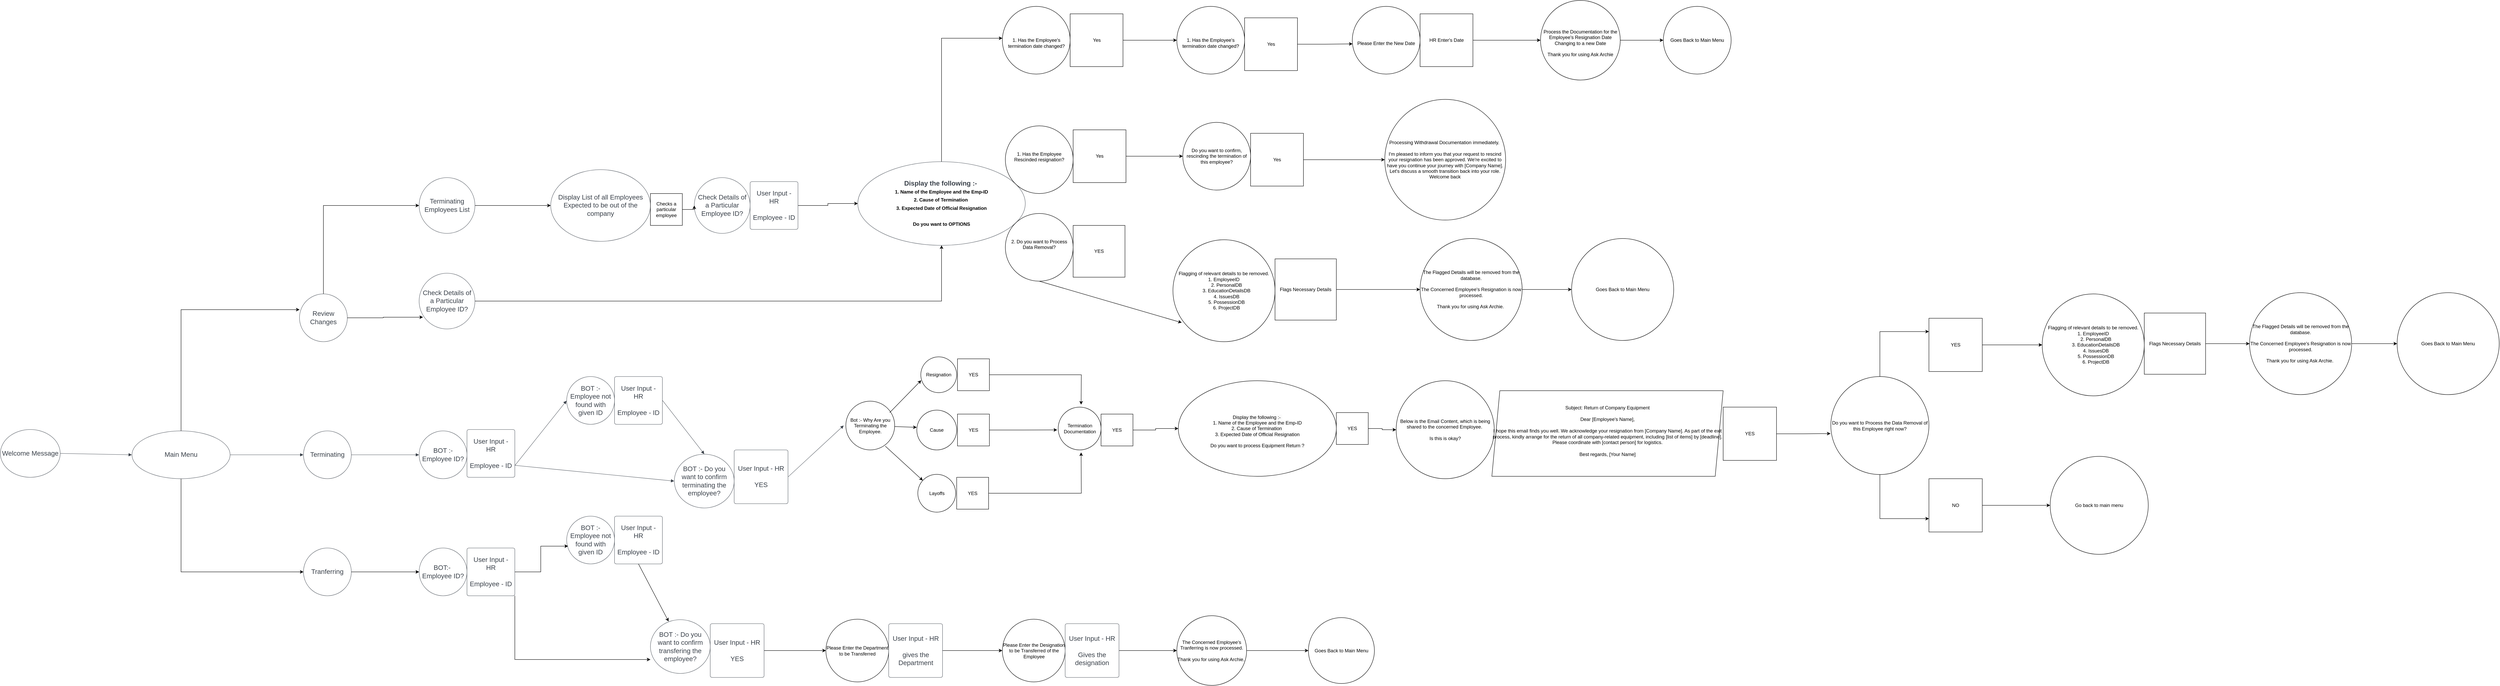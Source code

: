 <mxfile version="22.0.4" type="github">
  <diagram name="Page-1" id="56D8bgS0sk7qAVuSZqYY">
    <mxGraphModel dx="2550" dy="3098" grid="1" gridSize="10" guides="1" tooltips="1" connect="1" arrows="1" fold="1" page="1" pageScale="1" pageWidth="827" pageHeight="1169" math="0" shadow="0">
      <root>
        <mxCell id="0" />
        <mxCell id="1" parent="0" />
        <mxCell id="CKpu1cwLe38hgEj-_hhK-1" value="Terminating" style="html=1;overflow=block;blockSpacing=1;whiteSpace=wrap;ellipse;fontSize=16.7;fontColor=#3a414a;spacing=3.8;strokeColor=#3a414a;strokeOpacity=100;rounded=1;absoluteArcSize=1;arcSize=9;strokeWidth=0.8;lucidId=lOnC7uFoXmkf;" vertex="1" parent="1">
          <mxGeometry x="520" y="-474" width="120" height="120" as="geometry" />
        </mxCell>
        <mxCell id="CKpu1cwLe38hgEj-_hhK-93" style="edgeStyle=orthogonalEdgeStyle;rounded=0;orthogonalLoop=1;jettySize=auto;html=1;exitX=1;exitY=0.5;exitDx=0;exitDy=0;entryX=0;entryY=0.5;entryDx=0;entryDy=0;" edge="1" parent="1" source="CKpu1cwLe38hgEj-_hhK-2" target="CKpu1cwLe38hgEj-_hhK-78">
          <mxGeometry relative="1" as="geometry" />
        </mxCell>
        <mxCell id="CKpu1cwLe38hgEj-_hhK-2" value="Tranferring" style="html=1;overflow=block;blockSpacing=1;whiteSpace=wrap;ellipse;fontSize=16.7;fontColor=#3a414a;spacing=3.8;strokeColor=#3a414a;strokeOpacity=100;rounded=1;absoluteArcSize=1;arcSize=9;strokeWidth=0.8;lucidId=vOnC~M4311V-;" vertex="1" parent="1">
          <mxGeometry x="520" y="-180" width="120" height="120" as="geometry" />
        </mxCell>
        <mxCell id="CKpu1cwLe38hgEj-_hhK-77" style="edgeStyle=orthogonalEdgeStyle;rounded=0;orthogonalLoop=1;jettySize=auto;html=1;exitX=0.5;exitY=1;exitDx=0;exitDy=0;entryX=0;entryY=0.5;entryDx=0;entryDy=0;" edge="1" parent="1" source="CKpu1cwLe38hgEj-_hhK-3" target="CKpu1cwLe38hgEj-_hhK-2">
          <mxGeometry relative="1" as="geometry" />
        </mxCell>
        <mxCell id="CKpu1cwLe38hgEj-_hhK-3" value="Main Menu" style="html=1;overflow=block;blockSpacing=1;whiteSpace=wrap;ellipse;fontSize=16.7;fontColor=#3a414a;spacing=3.8;strokeColor=#3a414a;strokeOpacity=100;rounded=1;absoluteArcSize=1;arcSize=9;strokeWidth=0.8;lucidId=NOnC-jDYnTmw;" vertex="1" parent="1">
          <mxGeometry x="90" y="-474" width="246" height="120" as="geometry" />
        </mxCell>
        <mxCell id="CKpu1cwLe38hgEj-_hhK-4" value="Welcome Message" style="html=1;overflow=block;blockSpacing=1;whiteSpace=wrap;ellipse;fontSize=16.7;fontColor=#3a414a;spacing=3.8;strokeColor=#3a414a;strokeOpacity=100;rounded=1;absoluteArcSize=1;arcSize=9;strokeWidth=0.8;lucidId=VOnCzPZjFCaA;" vertex="1" parent="1">
          <mxGeometry x="-240" y="-477.5" width="150" height="120" as="geometry" />
        </mxCell>
        <mxCell id="CKpu1cwLe38hgEj-_hhK-117" style="edgeStyle=orthogonalEdgeStyle;rounded=0;orthogonalLoop=1;jettySize=auto;html=1;exitX=0.5;exitY=0;exitDx=0;exitDy=0;entryX=0;entryY=0.5;entryDx=0;entryDy=0;" edge="1" parent="1" source="CKpu1cwLe38hgEj-_hhK-5" target="CKpu1cwLe38hgEj-_hhK-99">
          <mxGeometry relative="1" as="geometry" />
        </mxCell>
        <mxCell id="CKpu1cwLe38hgEj-_hhK-5" value="Review Changes" style="html=1;overflow=block;blockSpacing=1;whiteSpace=wrap;ellipse;fontSize=16.7;fontColor=#3a414a;spacing=3.8;strokeColor=#3a414a;strokeOpacity=100;rounded=1;absoluteArcSize=1;arcSize=9;strokeWidth=0.8;lucidId=gPnC25ImpP.k;" vertex="1" parent="1">
          <mxGeometry x="510" y="-818" width="120" height="120" as="geometry" />
        </mxCell>
        <mxCell id="CKpu1cwLe38hgEj-_hhK-6" value="BOT :- Employee ID?" style="html=1;overflow=block;blockSpacing=1;whiteSpace=wrap;ellipse;fontSize=16.7;fontColor=#3a414a;spacing=3.8;strokeColor=#3a414a;strokeOpacity=100;rounded=1;absoluteArcSize=1;arcSize=9;strokeWidth=0.8;lucidId=uRnC2uaMKCID;" vertex="1" parent="1">
          <mxGeometry x="810" y="-474" width="120" height="120" as="geometry" />
        </mxCell>
        <mxCell id="CKpu1cwLe38hgEj-_hhK-7" value="User Input - HR &#xa;&#xa;Employee - ID" style="html=1;overflow=block;blockSpacing=1;whiteSpace=wrap;fontSize=16.7;fontColor=#3a414a;spacing=3.8;strokeColor=#3a414a;strokeOpacity=100;rounded=1;absoluteArcSize=1;arcSize=9;strokeWidth=0.8;lucidId=7RnCH6KD6eth;" vertex="1" parent="1">
          <mxGeometry x="930" y="-477.5" width="120" height="120" as="geometry" />
        </mxCell>
        <mxCell id="CKpu1cwLe38hgEj-_hhK-8" value="BOT :- Do you want to confirm terminating the employee?" style="html=1;overflow=block;blockSpacing=1;whiteSpace=wrap;ellipse;fontSize=16.7;fontColor=#3a414a;spacing=3.8;strokeColor=#3a414a;strokeOpacity=100;rounded=1;absoluteArcSize=1;arcSize=9;strokeWidth=0.8;lucidId=qSnC_5M-55aR;" vertex="1" parent="1">
          <mxGeometry x="1450" y="-415.5" width="150" height="135" as="geometry" />
        </mxCell>
        <mxCell id="CKpu1cwLe38hgEj-_hhK-9" value="User Input - HR &#xa;&#xa;YES" style="html=1;overflow=block;blockSpacing=1;whiteSpace=wrap;fontSize=16.7;fontColor=#3a414a;spacing=3.8;strokeColor=#3a414a;strokeOpacity=100;rounded=1;absoluteArcSize=1;arcSize=9;strokeWidth=0.8;lucidId=qSnC.rLJwqC6;" vertex="1" parent="1">
          <mxGeometry x="1600" y="-426.25" width="135" height="135" as="geometry" />
        </mxCell>
        <mxCell id="CKpu1cwLe38hgEj-_hhK-10" value="BOT :- Employee not found with given ID" style="html=1;overflow=block;blockSpacing=1;whiteSpace=wrap;ellipse;fontSize=16.7;fontColor=#3a414a;spacing=3.8;strokeColor=#3a414a;strokeOpacity=100;rounded=1;absoluteArcSize=1;arcSize=9;strokeWidth=0.8;lucidId=uTnCBNpRxCwD;" vertex="1" parent="1">
          <mxGeometry x="1180" y="-610.5" width="120" height="120" as="geometry" />
        </mxCell>
        <mxCell id="CKpu1cwLe38hgEj-_hhK-11" value="User Input - HR &#xa;&#xa;Employee - ID" style="html=1;overflow=block;blockSpacing=1;whiteSpace=wrap;fontSize=16.7;fontColor=#3a414a;spacing=3.8;strokeColor=#3a414a;strokeOpacity=100;rounded=1;absoluteArcSize=1;arcSize=9;strokeWidth=0.8;lucidId=uTnCk~Lkkhkv;" vertex="1" parent="1">
          <mxGeometry x="1300" y="-610.5" width="120" height="120" as="geometry" />
        </mxCell>
        <mxCell id="CKpu1cwLe38hgEj-_hhK-12" value="" style="html=1;jettySize=18;whiteSpace=wrap;fontSize=13;strokeColor=#3a414a;strokeOpacity=100;strokeWidth=0.8;rounded=0;startArrow=none;endArrow=block;endFill=1;exitX=1.003;exitY=0.75;exitPerimeter=0;entryX=-0.003;entryY=0.5;entryPerimeter=0;lucidId=3TnCoQryJsre;" edge="1" parent="1" source="CKpu1cwLe38hgEj-_hhK-7" target="CKpu1cwLe38hgEj-_hhK-8">
          <mxGeometry width="100" height="100" relative="1" as="geometry">
            <Array as="points" />
          </mxGeometry>
        </mxCell>
        <mxCell id="CKpu1cwLe38hgEj-_hhK-13" value="" style="html=1;jettySize=18;whiteSpace=wrap;fontSize=13;strokeColor=#3a414a;strokeOpacity=100;strokeWidth=0.8;rounded=0;startArrow=none;endArrow=block;endFill=1;exitX=1.003;exitY=0.75;exitPerimeter=0;entryX=-0.003;entryY=0.506;entryPerimeter=0;lucidId=~TnC2-Xf9nOe;" edge="1" parent="1" source="CKpu1cwLe38hgEj-_hhK-7" target="CKpu1cwLe38hgEj-_hhK-10">
          <mxGeometry width="100" height="100" relative="1" as="geometry">
            <Array as="points" />
          </mxGeometry>
        </mxCell>
        <mxCell id="CKpu1cwLe38hgEj-_hhK-14" value="" style="html=1;jettySize=18;whiteSpace=wrap;fontSize=13;strokeColor=#3a414a;strokeOpacity=100;strokeWidth=0.8;rounded=0;startArrow=none;endArrow=block;endFill=1;exitX=1.003;exitY=0.5;exitPerimeter=0;entryX=0.5;entryY=-0.003;entryPerimeter=0;lucidId=cUnCwvyvFDCr;" edge="1" parent="1" source="CKpu1cwLe38hgEj-_hhK-11" target="CKpu1cwLe38hgEj-_hhK-8">
          <mxGeometry width="100" height="100" relative="1" as="geometry">
            <Array as="points" />
          </mxGeometry>
        </mxCell>
        <mxCell id="CKpu1cwLe38hgEj-_hhK-17" value="" style="html=1;jettySize=18;whiteSpace=wrap;fontSize=13;strokeColor=#3a414a;strokeOpacity=100;strokeWidth=0.8;rounded=0;startArrow=none;endArrow=block;endFill=1;exitX=1.003;exitY=0.5;exitPerimeter=0;entryX=-0.003;entryY=0.5;entryPerimeter=0;lucidId=JUnCsn8r6bZP;" edge="1" parent="1" source="CKpu1cwLe38hgEj-_hhK-1" target="CKpu1cwLe38hgEj-_hhK-6">
          <mxGeometry width="100" height="100" relative="1" as="geometry">
            <Array as="points" />
          </mxGeometry>
        </mxCell>
        <mxCell id="CKpu1cwLe38hgEj-_hhK-18" value="" style="html=1;jettySize=18;whiteSpace=wrap;fontSize=13;strokeColor=#3a414a;strokeOpacity=100;strokeWidth=0.8;rounded=0;startArrow=none;endArrow=block;endFill=1;exitX=1.002;exitY=0.5;exitPerimeter=0;entryX=-0.003;entryY=0.5;entryPerimeter=0;lucidId=LUnCPGuqYsM4;" edge="1" parent="1" source="CKpu1cwLe38hgEj-_hhK-3" target="CKpu1cwLe38hgEj-_hhK-1">
          <mxGeometry width="100" height="100" relative="1" as="geometry">
            <Array as="points" />
          </mxGeometry>
        </mxCell>
        <mxCell id="CKpu1cwLe38hgEj-_hhK-19" value="" style="html=1;jettySize=18;whiteSpace=wrap;fontSize=13;strokeColor=#3a414a;strokeOpacity=100;strokeWidth=0.8;rounded=0;startArrow=none;endArrow=block;endFill=1;exitX=1.003;exitY=0.5;exitPerimeter=0;entryX=-0.002;entryY=0.5;entryPerimeter=0;lucidId=UUnCBlZ3NgmO;" edge="1" parent="1" source="CKpu1cwLe38hgEj-_hhK-4" target="CKpu1cwLe38hgEj-_hhK-3">
          <mxGeometry width="100" height="100" relative="1" as="geometry">
            <Array as="points" />
          </mxGeometry>
        </mxCell>
        <mxCell id="CKpu1cwLe38hgEj-_hhK-20" value="" style="html=1;jettySize=18;whiteSpace=wrap;fontSize=13;strokeColor=#3a414a;strokeOpacity=100;strokeWidth=0.8;rounded=0;startArrow=none;endArrow=block;endFill=1;exitX=1.003;exitY=0.5;exitPerimeter=0;entryX=-0.003;entryY=0.5;entryPerimeter=0;lucidId=zVnCym8wlyHK;" edge="1" parent="1" source="CKpu1cwLe38hgEj-_hhK-9">
          <mxGeometry width="100" height="100" relative="1" as="geometry">
            <Array as="points" />
            <mxPoint x="1874.55" y="-487.5" as="targetPoint" />
          </mxGeometry>
        </mxCell>
        <mxCell id="CKpu1cwLe38hgEj-_hhK-21" value="Bot :- Why Are you Terminating the Employee." style="ellipse;whiteSpace=wrap;html=1;aspect=fixed;" vertex="1" parent="1">
          <mxGeometry x="1880" y="-548.75" width="122.5" height="122.5" as="geometry" />
        </mxCell>
        <mxCell id="CKpu1cwLe38hgEj-_hhK-22" value="Layoffs" style="ellipse;whiteSpace=wrap;html=1;aspect=fixed;" vertex="1" parent="1">
          <mxGeometry x="2060.5" y="-365" width="95" height="95" as="geometry" />
        </mxCell>
        <mxCell id="CKpu1cwLe38hgEj-_hhK-23" value="Resignation" style="ellipse;whiteSpace=wrap;html=1;aspect=fixed;" vertex="1" parent="1">
          <mxGeometry x="2068" y="-660" width="90" height="90" as="geometry" />
        </mxCell>
        <mxCell id="CKpu1cwLe38hgEj-_hhK-24" value="Cause" style="ellipse;whiteSpace=wrap;html=1;aspect=fixed;" vertex="1" parent="1">
          <mxGeometry x="2058" y="-526.25" width="100" height="100" as="geometry" />
        </mxCell>
        <mxCell id="CKpu1cwLe38hgEj-_hhK-27" value="" style="endArrow=classic;html=1;rounded=0;entryX=0.011;entryY=0.656;entryDx=0;entryDy=0;entryPerimeter=0;" edge="1" parent="1" target="CKpu1cwLe38hgEj-_hhK-23">
          <mxGeometry width="50" height="50" relative="1" as="geometry">
            <mxPoint x="1990" y="-520" as="sourcePoint" />
            <mxPoint x="2040" y="-570" as="targetPoint" />
          </mxGeometry>
        </mxCell>
        <mxCell id="CKpu1cwLe38hgEj-_hhK-29" value="" style="endArrow=classic;html=1;rounded=0;entryX=-0.003;entryY=0.433;entryDx=0;entryDy=0;entryPerimeter=0;" edge="1" parent="1" target="CKpu1cwLe38hgEj-_hhK-24">
          <mxGeometry width="50" height="50" relative="1" as="geometry">
            <mxPoint x="2002.5" y="-485" as="sourcePoint" />
            <mxPoint x="2081.5" y="-566" as="targetPoint" />
          </mxGeometry>
        </mxCell>
        <mxCell id="CKpu1cwLe38hgEj-_hhK-30" value="" style="endArrow=classic;html=1;rounded=0;" edge="1" parent="1" target="CKpu1cwLe38hgEj-_hhK-22">
          <mxGeometry width="50" height="50" relative="1" as="geometry">
            <mxPoint x="1979" y="-435.75" as="sourcePoint" />
            <mxPoint x="2058" y="-516.75" as="targetPoint" />
          </mxGeometry>
        </mxCell>
        <mxCell id="CKpu1cwLe38hgEj-_hhK-70" style="edgeStyle=orthogonalEdgeStyle;rounded=0;orthogonalLoop=1;jettySize=auto;html=1;exitX=1;exitY=0.5;exitDx=0;exitDy=0;" edge="1" parent="1" source="CKpu1cwLe38hgEj-_hhK-31">
          <mxGeometry relative="1" as="geometry">
            <mxPoint x="2470" y="-540" as="targetPoint" />
          </mxGeometry>
        </mxCell>
        <mxCell id="CKpu1cwLe38hgEj-_hhK-31" value="YES" style="whiteSpace=wrap;html=1;aspect=fixed;" vertex="1" parent="1">
          <mxGeometry x="2160" y="-655" width="80" height="80" as="geometry" />
        </mxCell>
        <mxCell id="CKpu1cwLe38hgEj-_hhK-72" style="edgeStyle=orthogonalEdgeStyle;rounded=0;orthogonalLoop=1;jettySize=auto;html=1;exitX=1;exitY=0.5;exitDx=0;exitDy=0;" edge="1" parent="1" source="CKpu1cwLe38hgEj-_hhK-33">
          <mxGeometry relative="1" as="geometry">
            <mxPoint x="2410" y="-476.5" as="targetPoint" />
          </mxGeometry>
        </mxCell>
        <mxCell id="CKpu1cwLe38hgEj-_hhK-33" value="YES" style="whiteSpace=wrap;html=1;aspect=fixed;" vertex="1" parent="1">
          <mxGeometry x="2160" y="-516.25" width="80" height="80" as="geometry" />
        </mxCell>
        <mxCell id="CKpu1cwLe38hgEj-_hhK-73" style="edgeStyle=orthogonalEdgeStyle;rounded=0;orthogonalLoop=1;jettySize=auto;html=1;exitX=1;exitY=0.5;exitDx=0;exitDy=0;" edge="1" parent="1" source="CKpu1cwLe38hgEj-_hhK-34">
          <mxGeometry relative="1" as="geometry">
            <mxPoint x="2470" y="-420" as="targetPoint" />
          </mxGeometry>
        </mxCell>
        <mxCell id="CKpu1cwLe38hgEj-_hhK-34" value="YES" style="whiteSpace=wrap;html=1;aspect=fixed;" vertex="1" parent="1">
          <mxGeometry x="2158" y="-357.5" width="80" height="80" as="geometry" />
        </mxCell>
        <mxCell id="CKpu1cwLe38hgEj-_hhK-71" style="edgeStyle=orthogonalEdgeStyle;rounded=0;orthogonalLoop=1;jettySize=auto;html=1;exitX=1;exitY=0.5;exitDx=0;exitDy=0;entryX=0;entryY=0.5;entryDx=0;entryDy=0;" edge="1" parent="1" source="CKpu1cwLe38hgEj-_hhK-37" target="CKpu1cwLe38hgEj-_hhK-45">
          <mxGeometry relative="1" as="geometry" />
        </mxCell>
        <mxCell id="CKpu1cwLe38hgEj-_hhK-37" value="YES" style="whiteSpace=wrap;html=1;aspect=fixed;" vertex="1" parent="1">
          <mxGeometry x="2520" y="-516.25" width="80" height="80" as="geometry" />
        </mxCell>
        <mxCell id="CKpu1cwLe38hgEj-_hhK-39" value="Termination Documentation" style="ellipse;whiteSpace=wrap;html=1;aspect=fixed;" vertex="1" parent="1">
          <mxGeometry x="2412.5" y="-533.75" width="107.5" height="107.5" as="geometry" />
        </mxCell>
        <mxCell id="CKpu1cwLe38hgEj-_hhK-40" value="Below is the Email Content, which is being shared to the concerned Employee.&amp;nbsp;&lt;br&gt;&lt;br&gt;Is this is okay?" style="ellipse;whiteSpace=wrap;html=1;aspect=fixed;" vertex="1" parent="1">
          <mxGeometry x="3260" y="-600" width="246" height="246" as="geometry" />
        </mxCell>
        <mxCell id="CKpu1cwLe38hgEj-_hhK-45" value="&lt;br&gt;&lt;span style=&quot;color: rgb(0, 0, 0); font-family: Helvetica; font-size: 12px; font-style: normal; font-variant-ligatures: normal; font-variant-caps: normal; font-weight: 400; letter-spacing: normal; orphans: 2; text-align: left; text-indent: 0px; text-transform: none; widows: 2; word-spacing: 0px; -webkit-text-stroke-width: 0px; background-color: rgb(251, 251, 251); text-decoration-thickness: initial; text-decoration-style: initial; text-decoration-color: initial; float: none; display: inline !important;&quot;&gt;Display the following :-&amp;nbsp;&lt;/span&gt;&lt;br style=&quot;border-color: var(--border-color); color: rgb(0, 0, 0); font-family: Helvetica; font-size: 12px; font-style: normal; font-variant-ligatures: normal; font-variant-caps: normal; font-weight: 400; letter-spacing: normal; orphans: 2; text-align: left; text-indent: 0px; text-transform: none; widows: 2; word-spacing: 0px; -webkit-text-stroke-width: 0px; background-color: rgb(251, 251, 251); text-decoration-thickness: initial; text-decoration-style: initial; text-decoration-color: initial;&quot;&gt;&lt;span style=&quot;color: rgb(0, 0, 0); font-family: Helvetica; font-size: 12px; font-style: normal; font-variant-ligatures: normal; font-variant-caps: normal; font-weight: 400; letter-spacing: normal; orphans: 2; text-align: left; text-indent: 0px; text-transform: none; widows: 2; word-spacing: 0px; -webkit-text-stroke-width: 0px; background-color: rgb(251, 251, 251); text-decoration-thickness: initial; text-decoration-style: initial; text-decoration-color: initial; float: none; display: inline !important;&quot;&gt;1. Name of the Employee and the Emp-ID&lt;/span&gt;&lt;br style=&quot;border-color: var(--border-color); color: rgb(0, 0, 0); font-family: Helvetica; font-size: 12px; font-style: normal; font-variant-ligatures: normal; font-variant-caps: normal; font-weight: 400; letter-spacing: normal; orphans: 2; text-align: left; text-indent: 0px; text-transform: none; widows: 2; word-spacing: 0px; -webkit-text-stroke-width: 0px; background-color: rgb(251, 251, 251); text-decoration-thickness: initial; text-decoration-style: initial; text-decoration-color: initial;&quot;&gt;&lt;span style=&quot;color: rgb(0, 0, 0); font-family: Helvetica; font-size: 12px; font-style: normal; font-variant-ligatures: normal; font-variant-caps: normal; font-weight: 400; letter-spacing: normal; orphans: 2; text-align: left; text-indent: 0px; text-transform: none; widows: 2; word-spacing: 0px; -webkit-text-stroke-width: 0px; background-color: rgb(251, 251, 251); text-decoration-thickness: initial; text-decoration-style: initial; text-decoration-color: initial; float: none; display: inline !important;&quot;&gt;2. Cause of Termination&amp;nbsp;&lt;/span&gt;&lt;br style=&quot;border-color: var(--border-color); color: rgb(0, 0, 0); font-family: Helvetica; font-size: 12px; font-style: normal; font-variant-ligatures: normal; font-variant-caps: normal; font-weight: 400; letter-spacing: normal; orphans: 2; text-align: left; text-indent: 0px; text-transform: none; widows: 2; word-spacing: 0px; -webkit-text-stroke-width: 0px; background-color: rgb(251, 251, 251); text-decoration-thickness: initial; text-decoration-style: initial; text-decoration-color: initial;&quot;&gt;&lt;span style=&quot;color: rgb(0, 0, 0); font-family: Helvetica; font-size: 12px; font-style: normal; font-variant-ligatures: normal; font-variant-caps: normal; font-weight: 400; letter-spacing: normal; orphans: 2; text-align: left; text-indent: 0px; text-transform: none; widows: 2; word-spacing: 0px; -webkit-text-stroke-width: 0px; background-color: rgb(251, 251, 251); text-decoration-thickness: initial; text-decoration-style: initial; text-decoration-color: initial; float: none; display: inline !important;&quot;&gt;3. Expected Date of Official Resignation&lt;br&gt;&lt;/span&gt;&lt;span style=&quot;color: rgb(0, 0, 0); font-family: Helvetica; font-size: 12px; font-style: normal; font-variant-ligatures: normal; font-variant-caps: normal; font-weight: 400; letter-spacing: normal; orphans: 2; text-align: left; text-indent: 0px; text-transform: none; widows: 2; word-spacing: 0px; -webkit-text-stroke-width: 0px; background-color: rgb(251, 251, 251); text-decoration-thickness: initial; text-decoration-style: initial; text-decoration-color: initial; float: none; display: inline !important;&quot;&gt;&lt;br&gt;Do you want to process Equipment Return ?&lt;br&gt;&lt;/span&gt;" style="ellipse;whiteSpace=wrap;html=1;" vertex="1" parent="1">
          <mxGeometry x="2713.75" y="-600" width="396.25" height="240" as="geometry" />
        </mxCell>
        <mxCell id="CKpu1cwLe38hgEj-_hhK-51" style="edgeStyle=orthogonalEdgeStyle;rounded=0;orthogonalLoop=1;jettySize=auto;html=1;exitX=1;exitY=0.5;exitDx=0;exitDy=0;" edge="1" parent="1" source="CKpu1cwLe38hgEj-_hhK-46" target="CKpu1cwLe38hgEj-_hhK-40">
          <mxGeometry relative="1" as="geometry" />
        </mxCell>
        <mxCell id="CKpu1cwLe38hgEj-_hhK-46" value="YES" style="whiteSpace=wrap;html=1;aspect=fixed;" vertex="1" parent="1">
          <mxGeometry x="3110" y="-520" width="80" height="80" as="geometry" />
        </mxCell>
        <mxCell id="CKpu1cwLe38hgEj-_hhK-53" value="&lt;p style=&quot;border: 0px solid rgb(217, 217, 227); box-sizing: border-box; --tw-border-spacing-x: 0; --tw-border-spacing-y: 0; --tw-translate-x: 0; --tw-translate-y: 0; --tw-rotate: 0; --tw-skew-x: 0; --tw-skew-y: 0; --tw-scale-x: 1; --tw-scale-y: 1; --tw-pan-x: ; --tw-pan-y: ; --tw-pinch-zoom: ; --tw-scroll-snap-strictness: proximity; --tw-gradient-from-position: ; --tw-gradient-via-position: ; --tw-gradient-to-position: ; --tw-ordinal: ; --tw-slashed-zero: ; --tw-numeric-figure: ; --tw-numeric-spacing: ; --tw-numeric-fraction: ; --tw-ring-inset: ; --tw-ring-offset-width: 0px; --tw-ring-offset-color: #fff; --tw-ring-color: rgba(69,89,164,.5); --tw-ring-offset-shadow: 0 0 transparent; --tw-ring-shadow: 0 0 transparent; --tw-shadow: 0 0 transparent; --tw-shadow-colored: 0 0 transparent; --tw-blur: ; --tw-brightness: ; --tw-contrast: ; --tw-grayscale: ; --tw-hue-rotate: ; --tw-invert: ; --tw-saturate: ; --tw-sepia: ; --tw-drop-shadow: ; --tw-backdrop-blur: ; --tw-backdrop-brightness: ; --tw-backdrop-contrast: ; --tw-backdrop-grayscale: ; --tw-backdrop-hue-rotate: ; --tw-backdrop-invert: ; --tw-backdrop-opacity: ; --tw-backdrop-saturate: ; --tw-backdrop-sepia: ; margin: 0px 0px 1.25em;&quot;&gt;Subject: Return of Company Equipment&lt;/p&gt;&lt;p style=&quot;border: 0px solid rgb(217, 217, 227); box-sizing: border-box; --tw-border-spacing-x: 0; --tw-border-spacing-y: 0; --tw-translate-x: 0; --tw-translate-y: 0; --tw-rotate: 0; --tw-skew-x: 0; --tw-skew-y: 0; --tw-scale-x: 1; --tw-scale-y: 1; --tw-pan-x: ; --tw-pan-y: ; --tw-pinch-zoom: ; --tw-scroll-snap-strictness: proximity; --tw-gradient-from-position: ; --tw-gradient-via-position: ; --tw-gradient-to-position: ; --tw-ordinal: ; --tw-slashed-zero: ; --tw-numeric-figure: ; --tw-numeric-spacing: ; --tw-numeric-fraction: ; --tw-ring-inset: ; --tw-ring-offset-width: 0px; --tw-ring-offset-color: #fff; --tw-ring-color: rgba(69,89,164,.5); --tw-ring-offset-shadow: 0 0 transparent; --tw-ring-shadow: 0 0 transparent; --tw-shadow: 0 0 transparent; --tw-shadow-colored: 0 0 transparent; --tw-blur: ; --tw-brightness: ; --tw-contrast: ; --tw-grayscale: ; --tw-hue-rotate: ; --tw-invert: ; --tw-saturate: ; --tw-sepia: ; --tw-drop-shadow: ; --tw-backdrop-blur: ; --tw-backdrop-brightness: ; --tw-backdrop-contrast: ; --tw-backdrop-grayscale: ; --tw-backdrop-hue-rotate: ; --tw-backdrop-invert: ; --tw-backdrop-opacity: ; --tw-backdrop-saturate: ; --tw-backdrop-sepia: ; margin: 1.25em 0px;&quot;&gt;Dear [Employee&#39;s Name],&lt;/p&gt;&lt;p style=&quot;border: 0px solid rgb(217, 217, 227); box-sizing: border-box; --tw-border-spacing-x: 0; --tw-border-spacing-y: 0; --tw-translate-x: 0; --tw-translate-y: 0; --tw-rotate: 0; --tw-skew-x: 0; --tw-skew-y: 0; --tw-scale-x: 1; --tw-scale-y: 1; --tw-pan-x: ; --tw-pan-y: ; --tw-pinch-zoom: ; --tw-scroll-snap-strictness: proximity; --tw-gradient-from-position: ; --tw-gradient-via-position: ; --tw-gradient-to-position: ; --tw-ordinal: ; --tw-slashed-zero: ; --tw-numeric-figure: ; --tw-numeric-spacing: ; --tw-numeric-fraction: ; --tw-ring-inset: ; --tw-ring-offset-width: 0px; --tw-ring-offset-color: #fff; --tw-ring-color: rgba(69,89,164,.5); --tw-ring-offset-shadow: 0 0 transparent; --tw-ring-shadow: 0 0 transparent; --tw-shadow: 0 0 transparent; --tw-shadow-colored: 0 0 transparent; --tw-blur: ; --tw-brightness: ; --tw-contrast: ; --tw-grayscale: ; --tw-hue-rotate: ; --tw-invert: ; --tw-saturate: ; --tw-sepia: ; --tw-drop-shadow: ; --tw-backdrop-blur: ; --tw-backdrop-brightness: ; --tw-backdrop-contrast: ; --tw-backdrop-grayscale: ; --tw-backdrop-hue-rotate: ; --tw-backdrop-invert: ; --tw-backdrop-opacity: ; --tw-backdrop-saturate: ; --tw-backdrop-sepia: ; margin: 1.25em 0px;&quot;&gt;I hope this email finds you well. We acknowledge your resignation from [Company Name]. As part of the exit process, kindly arrange for the return of all company-related equipment, including [list of items] by [deadline]. Please coordinate with [contact person] for logistics.&lt;/p&gt;&lt;p style=&quot;border: 0px solid rgb(217, 217, 227); box-sizing: border-box; --tw-border-spacing-x: 0; --tw-border-spacing-y: 0; --tw-translate-x: 0; --tw-translate-y: 0; --tw-rotate: 0; --tw-skew-x: 0; --tw-skew-y: 0; --tw-scale-x: 1; --tw-scale-y: 1; --tw-pan-x: ; --tw-pan-y: ; --tw-pinch-zoom: ; --tw-scroll-snap-strictness: proximity; --tw-gradient-from-position: ; --tw-gradient-via-position: ; --tw-gradient-to-position: ; --tw-ordinal: ; --tw-slashed-zero: ; --tw-numeric-figure: ; --tw-numeric-spacing: ; --tw-numeric-fraction: ; --tw-ring-inset: ; --tw-ring-offset-width: 0px; --tw-ring-offset-color: #fff; --tw-ring-color: rgba(69,89,164,.5); --tw-ring-offset-shadow: 0 0 transparent; --tw-ring-shadow: 0 0 transparent; --tw-shadow: 0 0 transparent; --tw-shadow-colored: 0 0 transparent; --tw-blur: ; --tw-brightness: ; --tw-contrast: ; --tw-grayscale: ; --tw-hue-rotate: ; --tw-invert: ; --tw-saturate: ; --tw-sepia: ; --tw-drop-shadow: ; --tw-backdrop-blur: ; --tw-backdrop-brightness: ; --tw-backdrop-contrast: ; --tw-backdrop-grayscale: ; --tw-backdrop-hue-rotate: ; --tw-backdrop-invert: ; --tw-backdrop-opacity: ; --tw-backdrop-saturate: ; --tw-backdrop-sepia: ; margin: 1.25em 0px 0px;&quot;&gt;Best regards, [Your Name]&lt;/p&gt;&lt;div style=&quot;border-color: var(--border-color);&quot;&gt;&lt;br style=&quot;border-color: var(--border-color); color: rgb(209, 213, 219); font-family: Söhne, ui-sans-serif, system-ui, -apple-system, &amp;quot;Segoe UI&amp;quot;, Roboto, Ubuntu, Cantarell, &amp;quot;Noto Sans&amp;quot;, sans-serif, &amp;quot;Helvetica Neue&amp;quot;, Arial, &amp;quot;Apple Color Emoji&amp;quot;, &amp;quot;Segoe UI Emoji&amp;quot;, &amp;quot;Segoe UI Symbol&amp;quot;, &amp;quot;Noto Color Emoji&amp;quot;; font-size: 16px; text-align: start; background-color: rgb(68, 70, 84);&quot;&gt;&lt;/div&gt;" style="shape=parallelogram;perimeter=parallelogramPerimeter;whiteSpace=wrap;html=1;fixedSize=1;" vertex="1" parent="1">
          <mxGeometry x="3500" y="-575" width="580" height="215" as="geometry" />
        </mxCell>
        <mxCell id="CKpu1cwLe38hgEj-_hhK-55" value="YES" style="whiteSpace=wrap;html=1;aspect=fixed;" vertex="1" parent="1">
          <mxGeometry x="4080" y="-533.75" width="133.75" height="133.75" as="geometry" />
        </mxCell>
        <mxCell id="CKpu1cwLe38hgEj-_hhK-59" style="edgeStyle=orthogonalEdgeStyle;rounded=0;orthogonalLoop=1;jettySize=auto;html=1;exitX=0.5;exitY=0;exitDx=0;exitDy=0;entryX=0;entryY=0.25;entryDx=0;entryDy=0;" edge="1" parent="1" source="CKpu1cwLe38hgEj-_hhK-56" target="CKpu1cwLe38hgEj-_hhK-57">
          <mxGeometry relative="1" as="geometry" />
        </mxCell>
        <mxCell id="CKpu1cwLe38hgEj-_hhK-60" style="edgeStyle=orthogonalEdgeStyle;rounded=0;orthogonalLoop=1;jettySize=auto;html=1;exitX=0.5;exitY=1;exitDx=0;exitDy=0;entryX=0;entryY=0.75;entryDx=0;entryDy=0;" edge="1" parent="1" source="CKpu1cwLe38hgEj-_hhK-56" target="CKpu1cwLe38hgEj-_hhK-58">
          <mxGeometry relative="1" as="geometry" />
        </mxCell>
        <mxCell id="CKpu1cwLe38hgEj-_hhK-56" value="Do you want to Process the Data Removal of this Employee right now?" style="ellipse;whiteSpace=wrap;html=1;aspect=fixed;" vertex="1" parent="1">
          <mxGeometry x="4350" y="-610.5" width="246" height="246" as="geometry" />
        </mxCell>
        <mxCell id="CKpu1cwLe38hgEj-_hhK-69" style="edgeStyle=orthogonalEdgeStyle;rounded=0;orthogonalLoop=1;jettySize=auto;html=1;exitX=1;exitY=0.5;exitDx=0;exitDy=0;entryX=0;entryY=0.5;entryDx=0;entryDy=0;" edge="1" parent="1" source="CKpu1cwLe38hgEj-_hhK-57" target="CKpu1cwLe38hgEj-_hhK-61">
          <mxGeometry relative="1" as="geometry" />
        </mxCell>
        <mxCell id="CKpu1cwLe38hgEj-_hhK-57" value="YES" style="whiteSpace=wrap;html=1;aspect=fixed;" vertex="1" parent="1">
          <mxGeometry x="4596" y="-756.87" width="133.75" height="133.75" as="geometry" />
        </mxCell>
        <mxCell id="CKpu1cwLe38hgEj-_hhK-76" style="edgeStyle=orthogonalEdgeStyle;rounded=0;orthogonalLoop=1;jettySize=auto;html=1;exitX=1;exitY=0.5;exitDx=0;exitDy=0;entryX=0;entryY=0.5;entryDx=0;entryDy=0;" edge="1" parent="1" source="CKpu1cwLe38hgEj-_hhK-58" target="CKpu1cwLe38hgEj-_hhK-75">
          <mxGeometry relative="1" as="geometry" />
        </mxCell>
        <mxCell id="CKpu1cwLe38hgEj-_hhK-58" value="NO" style="whiteSpace=wrap;html=1;aspect=fixed;" vertex="1" parent="1">
          <mxGeometry x="4596" y="-354" width="133.75" height="133.75" as="geometry" />
        </mxCell>
        <mxCell id="CKpu1cwLe38hgEj-_hhK-61" value="Flagging of relevant details to be removed.&lt;br&gt;&lt;div&gt;1. EmployeeID&lt;span style=&quot;&quot;&gt;&lt;/span&gt;&lt;/div&gt;&lt;div&gt;&lt;span style=&quot;&quot;&gt;&lt;span style=&quot;&quot;&gt;&lt;span style=&quot;white-space: pre;&quot;&gt;&amp;nbsp;&amp;nbsp;&amp;nbsp;&amp;nbsp;&lt;/span&gt;&lt;/span&gt;2. PersonalDB&lt;/span&gt;&lt;/div&gt;&lt;div&gt;&lt;span style=&quot;&quot;&gt;&lt;span style=&quot;&quot;&gt;&lt;span style=&quot;white-space: pre;&quot;&gt;&amp;nbsp;&amp;nbsp;&amp;nbsp;&amp;nbsp;&lt;/span&gt;&lt;/span&gt;3. EducationDetailsDB&lt;/span&gt;&lt;/div&gt;&lt;div&gt;&lt;span style=&quot;&quot;&gt;&lt;span style=&quot;&quot;&gt;&lt;span style=&quot;white-space: pre;&quot;&gt;&amp;nbsp;&amp;nbsp;&amp;nbsp;&amp;nbsp;&lt;/span&gt;&lt;/span&gt;4. IssuesDB&lt;/span&gt;&lt;/div&gt;&lt;div&gt;&lt;span style=&quot;&quot;&gt;&lt;span style=&quot;&quot;&gt;&lt;span style=&quot;white-space: pre;&quot;&gt;&amp;nbsp;&amp;nbsp;&amp;nbsp;&amp;nbsp;&lt;/span&gt;&lt;/span&gt;5. PossessionDB&lt;/span&gt;&lt;/div&gt;&lt;div&gt;&lt;span style=&quot;&quot;&gt;&lt;span style=&quot;&quot;&gt;&lt;span style=&quot;white-space: pre;&quot;&gt;&amp;nbsp;&amp;nbsp;&amp;nbsp;&amp;nbsp;&lt;/span&gt;&lt;/span&gt;6. ProjectDB&lt;/span&gt;&lt;/div&gt;" style="ellipse;whiteSpace=wrap;html=1;aspect=fixed;" vertex="1" parent="1">
          <mxGeometry x="4880" y="-818" width="256" height="256" as="geometry" />
        </mxCell>
        <mxCell id="CKpu1cwLe38hgEj-_hhK-67" style="edgeStyle=orthogonalEdgeStyle;rounded=0;orthogonalLoop=1;jettySize=auto;html=1;exitX=1;exitY=0.5;exitDx=0;exitDy=0;entryX=0;entryY=0.5;entryDx=0;entryDy=0;" edge="1" parent="1" source="CKpu1cwLe38hgEj-_hhK-62" target="CKpu1cwLe38hgEj-_hhK-63">
          <mxGeometry relative="1" as="geometry" />
        </mxCell>
        <mxCell id="CKpu1cwLe38hgEj-_hhK-62" value="Flags Necessary Details&lt;br&gt;" style="whiteSpace=wrap;html=1;aspect=fixed;" vertex="1" parent="1">
          <mxGeometry x="5136" y="-770" width="153.75" height="153.75" as="geometry" />
        </mxCell>
        <mxCell id="CKpu1cwLe38hgEj-_hhK-68" style="edgeStyle=orthogonalEdgeStyle;rounded=0;orthogonalLoop=1;jettySize=auto;html=1;exitX=1;exitY=0.5;exitDx=0;exitDy=0;entryX=0;entryY=0.5;entryDx=0;entryDy=0;" edge="1" parent="1" source="CKpu1cwLe38hgEj-_hhK-63" target="CKpu1cwLe38hgEj-_hhK-66">
          <mxGeometry relative="1" as="geometry">
            <mxPoint x="5730" y="-690.333" as="targetPoint" />
          </mxGeometry>
        </mxCell>
        <mxCell id="CKpu1cwLe38hgEj-_hhK-63" value="The Flagged Details will be removed from the database.&lt;br&gt;&lt;br&gt;The Concerned Employee&#39;s Resignation is now processed.&lt;br&gt;&lt;br&gt;Thank you for using Ask Archie.&amp;nbsp;" style="ellipse;whiteSpace=wrap;html=1;aspect=fixed;" vertex="1" parent="1">
          <mxGeometry x="5400" y="-821.13" width="256" height="256" as="geometry" />
        </mxCell>
        <mxCell id="CKpu1cwLe38hgEj-_hhK-66" value="Goes Back to Main Menu" style="ellipse;whiteSpace=wrap;html=1;aspect=fixed;" vertex="1" parent="1">
          <mxGeometry x="5770" y="-821.13" width="256" height="256" as="geometry" />
        </mxCell>
        <mxCell id="CKpu1cwLe38hgEj-_hhK-74" style="edgeStyle=orthogonalEdgeStyle;rounded=0;orthogonalLoop=1;jettySize=auto;html=1;entryX=-0.003;entryY=0.582;entryDx=0;entryDy=0;entryPerimeter=0;" edge="1" parent="1" source="CKpu1cwLe38hgEj-_hhK-55" target="CKpu1cwLe38hgEj-_hhK-56">
          <mxGeometry relative="1" as="geometry" />
        </mxCell>
        <mxCell id="CKpu1cwLe38hgEj-_hhK-75" value="Go back to main menu" style="ellipse;whiteSpace=wrap;html=1;aspect=fixed;" vertex="1" parent="1">
          <mxGeometry x="4900" y="-410.13" width="246" height="246" as="geometry" />
        </mxCell>
        <mxCell id="CKpu1cwLe38hgEj-_hhK-78" value="BOT:-&amp;nbsp;&lt;br&gt;Employee ID?" style="html=1;overflow=block;blockSpacing=1;whiteSpace=wrap;ellipse;fontSize=16.7;fontColor=#3a414a;spacing=3.8;strokeColor=#3a414a;strokeOpacity=100;rounded=1;absoluteArcSize=1;arcSize=9;strokeWidth=0.8;lucidId=vOnC~M4311V-;" vertex="1" parent="1">
          <mxGeometry x="810" y="-180" width="120" height="120" as="geometry" />
        </mxCell>
        <mxCell id="CKpu1cwLe38hgEj-_hhK-79" value="User Input - HR &#xa;&#xa;Employee - ID" style="html=1;overflow=block;blockSpacing=1;whiteSpace=wrap;fontSize=16.7;fontColor=#3a414a;spacing=3.8;strokeColor=#3a414a;strokeOpacity=100;rounded=1;absoluteArcSize=1;arcSize=9;strokeWidth=0.8;lucidId=7RnCH6KD6eth;" vertex="1" parent="1">
          <mxGeometry x="930" y="-180" width="120" height="120" as="geometry" />
        </mxCell>
        <mxCell id="CKpu1cwLe38hgEj-_hhK-80" value="BOT :- Employee not found with given ID" style="html=1;overflow=block;blockSpacing=1;whiteSpace=wrap;ellipse;fontSize=16.7;fontColor=#3a414a;spacing=3.8;strokeColor=#3a414a;strokeOpacity=100;rounded=1;absoluteArcSize=1;arcSize=9;strokeWidth=0.8;lucidId=uTnCBNpRxCwD;" vertex="1" parent="1">
          <mxGeometry x="1180" y="-260" width="120" height="120" as="geometry" />
        </mxCell>
        <mxCell id="CKpu1cwLe38hgEj-_hhK-81" value="User Input - HR &#xa;&#xa;Employee - ID" style="html=1;overflow=block;blockSpacing=1;whiteSpace=wrap;fontSize=16.7;fontColor=#3a414a;spacing=3.8;strokeColor=#3a414a;strokeOpacity=100;rounded=1;absoluteArcSize=1;arcSize=9;strokeWidth=0.8;lucidId=uTnCk~Lkkhkv;" vertex="1" parent="1">
          <mxGeometry x="1300" y="-260" width="120" height="120" as="geometry" />
        </mxCell>
        <mxCell id="CKpu1cwLe38hgEj-_hhK-82" value="BOT :- Do you want to confirm transfering the employee?" style="html=1;overflow=block;blockSpacing=1;whiteSpace=wrap;ellipse;fontSize=16.7;fontColor=#3a414a;spacing=3.8;strokeColor=#3a414a;strokeOpacity=100;rounded=1;absoluteArcSize=1;arcSize=9;strokeWidth=0.8;lucidId=qSnC_5M-55aR;" vertex="1" parent="1">
          <mxGeometry x="1390" width="150" height="135" as="geometry" />
        </mxCell>
        <mxCell id="CKpu1cwLe38hgEj-_hhK-92" style="edgeStyle=orthogonalEdgeStyle;rounded=0;orthogonalLoop=1;jettySize=auto;html=1;exitX=1;exitY=0.5;exitDx=0;exitDy=0;entryX=0;entryY=0.5;entryDx=0;entryDy=0;" edge="1" parent="1" source="CKpu1cwLe38hgEj-_hhK-83" target="CKpu1cwLe38hgEj-_hhK-87">
          <mxGeometry relative="1" as="geometry" />
        </mxCell>
        <mxCell id="CKpu1cwLe38hgEj-_hhK-83" value="User Input - HR &#xa;&#xa;YES" style="html=1;overflow=block;blockSpacing=1;whiteSpace=wrap;fontSize=16.7;fontColor=#3a414a;spacing=3.8;strokeColor=#3a414a;strokeOpacity=100;rounded=1;absoluteArcSize=1;arcSize=9;strokeWidth=0.8;lucidId=qSnC.rLJwqC6;" vertex="1" parent="1">
          <mxGeometry x="1540" y="10" width="135" height="135" as="geometry" />
        </mxCell>
        <mxCell id="CKpu1cwLe38hgEj-_hhK-84" style="edgeStyle=orthogonalEdgeStyle;rounded=0;orthogonalLoop=1;jettySize=auto;html=1;exitX=1;exitY=1;exitDx=0;exitDy=0;entryX=0;entryY=0.741;entryDx=0;entryDy=0;entryPerimeter=0;" edge="1" parent="1" source="CKpu1cwLe38hgEj-_hhK-79" target="CKpu1cwLe38hgEj-_hhK-82">
          <mxGeometry relative="1" as="geometry" />
        </mxCell>
        <mxCell id="CKpu1cwLe38hgEj-_hhK-85" style="edgeStyle=orthogonalEdgeStyle;rounded=0;orthogonalLoop=1;jettySize=auto;html=1;exitX=1;exitY=0.5;exitDx=0;exitDy=0;entryX=0.03;entryY=0.628;entryDx=0;entryDy=0;entryPerimeter=0;" edge="1" parent="1" source="CKpu1cwLe38hgEj-_hhK-79" target="CKpu1cwLe38hgEj-_hhK-80">
          <mxGeometry relative="1" as="geometry" />
        </mxCell>
        <mxCell id="CKpu1cwLe38hgEj-_hhK-86" value="" style="endArrow=classic;html=1;rounded=0;entryX=0.304;entryY=0.033;entryDx=0;entryDy=0;entryPerimeter=0;exitX=0.5;exitY=1;exitDx=0;exitDy=0;" edge="1" parent="1" source="CKpu1cwLe38hgEj-_hhK-81" target="CKpu1cwLe38hgEj-_hhK-82">
          <mxGeometry width="50" height="50" relative="1" as="geometry">
            <mxPoint x="1550" y="-130" as="sourcePoint" />
            <mxPoint x="1600" y="-180" as="targetPoint" />
          </mxGeometry>
        </mxCell>
        <mxCell id="CKpu1cwLe38hgEj-_hhK-87" value="Please Enter the Department to be Transferred" style="ellipse;whiteSpace=wrap;html=1;aspect=fixed;" vertex="1" parent="1">
          <mxGeometry x="1830" y="-1.25" width="157.5" height="157.5" as="geometry" />
        </mxCell>
        <mxCell id="CKpu1cwLe38hgEj-_hhK-91" style="edgeStyle=orthogonalEdgeStyle;rounded=0;orthogonalLoop=1;jettySize=auto;html=1;exitX=1;exitY=0.5;exitDx=0;exitDy=0;entryX=0;entryY=0.5;entryDx=0;entryDy=0;" edge="1" parent="1" source="CKpu1cwLe38hgEj-_hhK-88" target="CKpu1cwLe38hgEj-_hhK-89">
          <mxGeometry relative="1" as="geometry" />
        </mxCell>
        <mxCell id="CKpu1cwLe38hgEj-_hhK-88" value="User Input - HR &lt;br&gt;&lt;br&gt;gives the Department" style="html=1;overflow=block;blockSpacing=1;whiteSpace=wrap;fontSize=16.7;fontColor=#3a414a;spacing=3.8;strokeColor=#3a414a;strokeOpacity=100;rounded=1;absoluteArcSize=1;arcSize=9;strokeWidth=0.8;lucidId=qSnC.rLJwqC6;" vertex="1" parent="1">
          <mxGeometry x="1987.5" y="10" width="135" height="135" as="geometry" />
        </mxCell>
        <mxCell id="CKpu1cwLe38hgEj-_hhK-89" value="Please Enter the Designation to be Transferred of the Employee" style="ellipse;whiteSpace=wrap;html=1;aspect=fixed;" vertex="1" parent="1">
          <mxGeometry x="2272.5" y="-1.25" width="157.5" height="157.5" as="geometry" />
        </mxCell>
        <mxCell id="CKpu1cwLe38hgEj-_hhK-97" style="edgeStyle=orthogonalEdgeStyle;rounded=0;orthogonalLoop=1;jettySize=auto;html=1;exitX=1;exitY=0.5;exitDx=0;exitDy=0;entryX=0;entryY=0.5;entryDx=0;entryDy=0;" edge="1" parent="1" source="CKpu1cwLe38hgEj-_hhK-90" target="CKpu1cwLe38hgEj-_hhK-94">
          <mxGeometry relative="1" as="geometry" />
        </mxCell>
        <mxCell id="CKpu1cwLe38hgEj-_hhK-90" value="User Input - HR &lt;br&gt;&lt;br&gt;Gives the designation" style="html=1;overflow=block;blockSpacing=1;whiteSpace=wrap;fontSize=16.7;fontColor=#3a414a;spacing=3.8;strokeColor=#3a414a;strokeOpacity=100;rounded=1;absoluteArcSize=1;arcSize=9;strokeWidth=0.8;lucidId=qSnC.rLJwqC6;" vertex="1" parent="1">
          <mxGeometry x="2430" y="10" width="135" height="135" as="geometry" />
        </mxCell>
        <mxCell id="CKpu1cwLe38hgEj-_hhK-96" style="edgeStyle=orthogonalEdgeStyle;rounded=0;orthogonalLoop=1;jettySize=auto;html=1;exitX=1;exitY=0.5;exitDx=0;exitDy=0;entryX=0;entryY=0.5;entryDx=0;entryDy=0;" edge="1" parent="1" source="CKpu1cwLe38hgEj-_hhK-94" target="CKpu1cwLe38hgEj-_hhK-95">
          <mxGeometry relative="1" as="geometry" />
        </mxCell>
        <mxCell id="CKpu1cwLe38hgEj-_hhK-94" value="The Concerned Employee&#39;s Tranferring is now processed.&lt;br style=&quot;border-color: var(--border-color);&quot;&gt;&lt;br style=&quot;border-color: var(--border-color);&quot;&gt;Thank you for using Ask Archie.&amp;nbsp;" style="ellipse;whiteSpace=wrap;html=1;aspect=fixed;" vertex="1" parent="1">
          <mxGeometry x="2710" y="-10" width="175" height="175" as="geometry" />
        </mxCell>
        <mxCell id="CKpu1cwLe38hgEj-_hhK-95" value="Goes Back to Main Menu" style="ellipse;whiteSpace=wrap;html=1;aspect=fixed;" vertex="1" parent="1">
          <mxGeometry x="3040" y="-5.25" width="165.5" height="165.5" as="geometry" />
        </mxCell>
        <mxCell id="CKpu1cwLe38hgEj-_hhK-102" style="edgeStyle=orthogonalEdgeStyle;rounded=0;orthogonalLoop=1;jettySize=auto;html=1;" edge="1" parent="1" source="CKpu1cwLe38hgEj-_hhK-99" target="CKpu1cwLe38hgEj-_hhK-100">
          <mxGeometry relative="1" as="geometry" />
        </mxCell>
        <mxCell id="CKpu1cwLe38hgEj-_hhK-99" value="Terminating Employees List" style="html=1;overflow=block;blockSpacing=1;whiteSpace=wrap;ellipse;fontSize=16.7;fontColor=#3a414a;spacing=3.8;strokeColor=#3a414a;strokeOpacity=100;rounded=1;absoluteArcSize=1;arcSize=9;strokeWidth=0.8;lucidId=gPnC25ImpP.k;" vertex="1" parent="1">
          <mxGeometry x="810" y="-1110" width="140" height="140" as="geometry" />
        </mxCell>
        <mxCell id="CKpu1cwLe38hgEj-_hhK-100" value="Display List of all Employees Expected to be out of the company" style="html=1;overflow=block;blockSpacing=1;whiteSpace=wrap;ellipse;fontSize=16.7;fontColor=#3a414a;spacing=3.8;strokeColor=#3a414a;strokeOpacity=100;rounded=1;absoluteArcSize=1;arcSize=9;strokeWidth=0.8;lucidId=gPnC25ImpP.k;" vertex="1" parent="1">
          <mxGeometry x="1140" y="-1130" width="250" height="180" as="geometry" />
        </mxCell>
        <mxCell id="CKpu1cwLe38hgEj-_hhK-141" style="edgeStyle=orthogonalEdgeStyle;rounded=0;orthogonalLoop=1;jettySize=auto;html=1;exitX=1;exitY=0.5;exitDx=0;exitDy=0;" edge="1" parent="1" source="CKpu1cwLe38hgEj-_hhK-101" target="CKpu1cwLe38hgEj-_hhK-106">
          <mxGeometry relative="1" as="geometry" />
        </mxCell>
        <mxCell id="CKpu1cwLe38hgEj-_hhK-101" value="Check Details of a Particular Employee ID?" style="html=1;overflow=block;blockSpacing=1;whiteSpace=wrap;ellipse;fontSize=16.7;fontColor=#3a414a;spacing=3.8;strokeColor=#3a414a;strokeOpacity=100;rounded=1;absoluteArcSize=1;arcSize=9;strokeWidth=0.8;lucidId=gPnC25ImpP.k;" vertex="1" parent="1">
          <mxGeometry x="810" y="-870" width="140" height="140" as="geometry" />
        </mxCell>
        <mxCell id="CKpu1cwLe38hgEj-_hhK-103" value="Check Details of a Particular Employee ID?" style="html=1;overflow=block;blockSpacing=1;whiteSpace=wrap;ellipse;fontSize=16.7;fontColor=#3a414a;spacing=3.8;strokeColor=#3a414a;strokeOpacity=100;rounded=1;absoluteArcSize=1;arcSize=9;strokeWidth=0.8;lucidId=gPnC25ImpP.k;" vertex="1" parent="1">
          <mxGeometry x="1500" y="-1110" width="140" height="140" as="geometry" />
        </mxCell>
        <mxCell id="CKpu1cwLe38hgEj-_hhK-113" style="edgeStyle=orthogonalEdgeStyle;rounded=0;orthogonalLoop=1;jettySize=auto;html=1;exitX=1;exitY=0.5;exitDx=0;exitDy=0;entryX=0;entryY=0.5;entryDx=0;entryDy=0;" edge="1" parent="1" source="CKpu1cwLe38hgEj-_hhK-104" target="CKpu1cwLe38hgEj-_hhK-106">
          <mxGeometry relative="1" as="geometry" />
        </mxCell>
        <mxCell id="CKpu1cwLe38hgEj-_hhK-104" value="User Input - HR &#xa;&#xa;Employee - ID" style="html=1;overflow=block;blockSpacing=1;whiteSpace=wrap;fontSize=16.7;fontColor=#3a414a;spacing=3.8;strokeColor=#3a414a;strokeOpacity=100;rounded=1;absoluteArcSize=1;arcSize=9;strokeWidth=0.8;lucidId=uTnCk~Lkkhkv;" vertex="1" parent="1">
          <mxGeometry x="1640" y="-1100" width="120" height="120" as="geometry" />
        </mxCell>
        <mxCell id="CKpu1cwLe38hgEj-_hhK-146" style="edgeStyle=orthogonalEdgeStyle;rounded=0;orthogonalLoop=1;jettySize=auto;html=1;exitX=0.5;exitY=0;exitDx=0;exitDy=0;" edge="1" parent="1" source="CKpu1cwLe38hgEj-_hhK-106" target="CKpu1cwLe38hgEj-_hhK-144">
          <mxGeometry relative="1" as="geometry">
            <Array as="points">
              <mxPoint x="2120" y="-1460" />
            </Array>
          </mxGeometry>
        </mxCell>
        <mxCell id="CKpu1cwLe38hgEj-_hhK-106" value="&lt;span&gt;&lt;br style=&quot;border-color: var(--border-color); color: rgb(0, 0, 0); font-size: 12px;&quot;&gt;Display the following :-&amp;nbsp;&lt;br style=&quot;border-color: var(--border-color); color: rgb(0, 0, 0); font-size: 12px; text-align: left;&quot;&gt;&lt;span style=&quot;border-color: var(--border-color); color: rgb(0, 0, 0); font-size: 12px; text-align: left;&quot;&gt;1. Name of the Employee and the Emp-ID&lt;/span&gt;&lt;br style=&quot;border-color: var(--border-color); color: rgb(0, 0, 0); font-size: 12px; text-align: left;&quot;&gt;&lt;span style=&quot;border-color: var(--border-color); color: rgb(0, 0, 0); font-size: 12px; text-align: left;&quot;&gt;2. Cause of Termination&amp;nbsp;&lt;/span&gt;&lt;br style=&quot;border-color: var(--border-color); color: rgb(0, 0, 0); font-size: 12px; text-align: left;&quot;&gt;&lt;span style=&quot;border-color: var(--border-color); color: rgb(0, 0, 0); font-size: 12px; text-align: left;&quot;&gt;3. Expected Date of Official Resignation&lt;br&gt;&lt;/span&gt;&lt;/span&gt;&lt;span style=&quot;border-color: var(--border-color); color: rgb(0, 0, 0); font-size: 12px; text-align: left;&quot;&gt;&lt;span&gt;&lt;br&gt;Do you want to OPTIONS&lt;br&gt;&lt;/span&gt;&lt;br&gt;&lt;/span&gt;" style="html=1;overflow=block;blockSpacing=1;whiteSpace=wrap;ellipse;fontSize=16.7;fontColor=#3a414a;spacing=3.8;strokeColor=#3a414a;strokeOpacity=100;rounded=1;absoluteArcSize=1;arcSize=9;strokeWidth=0.8;lucidId=gPnC25ImpP.k;fontStyle=1" vertex="1" parent="1">
          <mxGeometry x="1910" y="-1150" width="420" height="210" as="geometry" />
        </mxCell>
        <mxCell id="CKpu1cwLe38hgEj-_hhK-107" value="&#xa;&lt;span style=&quot;color: rgb(0, 0, 0); font-family: Helvetica; font-size: 12px; font-style: normal; font-variant-ligatures: normal; font-variant-caps: normal; font-weight: 400; letter-spacing: normal; orphans: 2; text-align: left; text-indent: 0px; text-transform: none; widows: 2; word-spacing: 0px; -webkit-text-stroke-width: 0px; background-color: rgb(251, 251, 251); text-decoration-thickness: initial; text-decoration-style: initial; text-decoration-color: initial; float: none; display: inline !important;&quot;&gt;1. Has the Employee Rescinded resignation?&lt;/span&gt;&lt;br style=&quot;border-color: var(--border-color); color: rgb(0, 0, 0); font-family: Helvetica; font-size: 12px; font-style: normal; font-variant-ligatures: normal; font-variant-caps: normal; font-weight: 400; letter-spacing: normal; orphans: 2; text-align: left; text-indent: 0px; text-transform: none; widows: 2; word-spacing: 0px; -webkit-text-stroke-width: 0px; background-color: rgb(251, 251, 251); text-decoration-thickness: initial; text-decoration-style: initial; text-decoration-color: initial;&quot;&gt;&#xa;&#xa;" style="ellipse;whiteSpace=wrap;html=1;aspect=fixed;" vertex="1" parent="1">
          <mxGeometry x="2280" y="-1240" width="170" height="170" as="geometry" />
        </mxCell>
        <mxCell id="CKpu1cwLe38hgEj-_hhK-109" value="&#xa;&lt;span style=&quot;color: rgb(0, 0, 0); font-family: Helvetica; font-size: 12px; font-style: normal; font-variant-ligatures: normal; font-variant-caps: normal; font-weight: 400; letter-spacing: normal; orphans: 2; text-align: left; text-indent: 0px; text-transform: none; widows: 2; word-spacing: 0px; -webkit-text-stroke-width: 0px; background-color: rgb(251, 251, 251); text-decoration-thickness: initial; text-decoration-style: initial; text-decoration-color: initial; float: none; display: inline !important;&quot;&gt;2. Do you want to Process Data Removal?&lt;/span&gt;&#xa;&#xa;" style="ellipse;whiteSpace=wrap;html=1;aspect=fixed;" vertex="1" parent="1">
          <mxGeometry x="2280" y="-1020" width="170" height="170" as="geometry" />
        </mxCell>
        <mxCell id="CKpu1cwLe38hgEj-_hhK-129" style="edgeStyle=orthogonalEdgeStyle;rounded=0;orthogonalLoop=1;jettySize=auto;html=1;exitX=1;exitY=0.5;exitDx=0;exitDy=0;entryX=0;entryY=0.5;entryDx=0;entryDy=0;" edge="1" parent="1" source="CKpu1cwLe38hgEj-_hhK-111" target="CKpu1cwLe38hgEj-_hhK-122">
          <mxGeometry relative="1" as="geometry" />
        </mxCell>
        <mxCell id="CKpu1cwLe38hgEj-_hhK-111" value="Yes" style="whiteSpace=wrap;html=1;aspect=fixed;" vertex="1" parent="1">
          <mxGeometry x="2450" y="-1230" width="132.5" height="132.5" as="geometry" />
        </mxCell>
        <mxCell id="CKpu1cwLe38hgEj-_hhK-112" value="YES" style="whiteSpace=wrap;html=1;aspect=fixed;" vertex="1" parent="1">
          <mxGeometry x="2450" y="-990" width="130" height="130" as="geometry" />
        </mxCell>
        <mxCell id="CKpu1cwLe38hgEj-_hhK-121" style="edgeStyle=orthogonalEdgeStyle;rounded=0;orthogonalLoop=1;jettySize=auto;html=1;exitX=1;exitY=0.5;exitDx=0;exitDy=0;entryX=0;entryY=0.5;entryDx=0;entryDy=0;" edge="1" parent="1" source="CKpu1cwLe38hgEj-_hhK-115" target="CKpu1cwLe38hgEj-_hhK-103">
          <mxGeometry relative="1" as="geometry" />
        </mxCell>
        <mxCell id="CKpu1cwLe38hgEj-_hhK-115" value="Checks a particular employee" style="whiteSpace=wrap;html=1;aspect=fixed;" vertex="1" parent="1">
          <mxGeometry x="1390" y="-1070" width="80" height="80" as="geometry" />
        </mxCell>
        <mxCell id="CKpu1cwLe38hgEj-_hhK-118" style="edgeStyle=orthogonalEdgeStyle;rounded=0;orthogonalLoop=1;jettySize=auto;html=1;exitX=1;exitY=0.5;exitDx=0;exitDy=0;entryX=0.07;entryY=0.789;entryDx=0;entryDy=0;entryPerimeter=0;" edge="1" parent="1" source="CKpu1cwLe38hgEj-_hhK-5" target="CKpu1cwLe38hgEj-_hhK-101">
          <mxGeometry relative="1" as="geometry" />
        </mxCell>
        <mxCell id="CKpu1cwLe38hgEj-_hhK-119" style="edgeStyle=orthogonalEdgeStyle;rounded=0;orthogonalLoop=1;jettySize=auto;html=1;exitX=0.5;exitY=0;exitDx=0;exitDy=0;entryX=0.002;entryY=0.329;entryDx=0;entryDy=0;entryPerimeter=0;" edge="1" parent="1" source="CKpu1cwLe38hgEj-_hhK-3" target="CKpu1cwLe38hgEj-_hhK-5">
          <mxGeometry relative="1" as="geometry" />
        </mxCell>
        <mxCell id="CKpu1cwLe38hgEj-_hhK-122" value="Do you want to confirm, rescinding the termination of this employee?" style="ellipse;whiteSpace=wrap;html=1;aspect=fixed;" vertex="1" parent="1">
          <mxGeometry x="2725" y="-1248.75" width="170" height="170" as="geometry" />
        </mxCell>
        <mxCell id="CKpu1cwLe38hgEj-_hhK-128" style="edgeStyle=orthogonalEdgeStyle;rounded=0;orthogonalLoop=1;jettySize=auto;html=1;exitX=1;exitY=0.5;exitDx=0;exitDy=0;" edge="1" parent="1" source="CKpu1cwLe38hgEj-_hhK-123" target="CKpu1cwLe38hgEj-_hhK-124">
          <mxGeometry relative="1" as="geometry" />
        </mxCell>
        <mxCell id="CKpu1cwLe38hgEj-_hhK-123" value="Yes" style="whiteSpace=wrap;html=1;aspect=fixed;" vertex="1" parent="1">
          <mxGeometry x="2895" y="-1221.25" width="132.5" height="132.5" as="geometry" />
        </mxCell>
        <mxCell id="CKpu1cwLe38hgEj-_hhK-124" value="Processing Withdrawal Documentation immediately.&amp;nbsp;&lt;br&gt;&lt;br&gt;I&#39;m pleased to inform you that your request to rescind your resignation has been approved. We&#39;re excited to have you continue your journey with [Company Name]. Let&#39;s discuss a smooth transition back into your role. Welcome back" style="ellipse;whiteSpace=wrap;html=1;aspect=fixed;" vertex="1" parent="1">
          <mxGeometry x="3231.44" y="-1306.56" width="303.12" height="303.12" as="geometry" />
        </mxCell>
        <mxCell id="CKpu1cwLe38hgEj-_hhK-130" value="Flagging of relevant details to be removed.&lt;br&gt;&lt;div&gt;1. EmployeeID&lt;span style=&quot;&quot;&gt;&lt;/span&gt;&lt;/div&gt;&lt;div&gt;&lt;span style=&quot;&quot;&gt;&lt;span style=&quot;&quot;&gt;&lt;span style=&quot;white-space: pre;&quot;&gt;&amp;nbsp;&amp;nbsp;&amp;nbsp;&amp;nbsp;&lt;/span&gt;&lt;/span&gt;2. PersonalDB&lt;/span&gt;&lt;/div&gt;&lt;div&gt;&lt;span style=&quot;&quot;&gt;&lt;span style=&quot;&quot;&gt;&lt;span style=&quot;white-space: pre;&quot;&gt;&amp;nbsp;&amp;nbsp;&amp;nbsp;&amp;nbsp;&lt;/span&gt;&lt;/span&gt;3. EducationDetailsDB&lt;/span&gt;&lt;/div&gt;&lt;div&gt;&lt;span style=&quot;&quot;&gt;&lt;span style=&quot;&quot;&gt;&lt;span style=&quot;white-space: pre;&quot;&gt;&amp;nbsp;&amp;nbsp;&amp;nbsp;&amp;nbsp;&lt;/span&gt;&lt;/span&gt;4. IssuesDB&lt;/span&gt;&lt;/div&gt;&lt;div&gt;&lt;span style=&quot;&quot;&gt;&lt;span style=&quot;&quot;&gt;&lt;span style=&quot;white-space: pre;&quot;&gt;&amp;nbsp;&amp;nbsp;&amp;nbsp;&amp;nbsp;&lt;/span&gt;&lt;/span&gt;5. PossessionDB&lt;/span&gt;&lt;/div&gt;&lt;div&gt;&lt;span style=&quot;&quot;&gt;&lt;span style=&quot;&quot;&gt;&lt;span style=&quot;white-space: pre;&quot;&gt;&amp;nbsp;&amp;nbsp;&amp;nbsp;&amp;nbsp;&lt;/span&gt;&lt;/span&gt;6. ProjectDB&lt;/span&gt;&lt;/div&gt;" style="ellipse;whiteSpace=wrap;html=1;aspect=fixed;" vertex="1" parent="1">
          <mxGeometry x="2700.25" y="-954" width="256" height="256" as="geometry" />
        </mxCell>
        <mxCell id="CKpu1cwLe38hgEj-_hhK-140" style="edgeStyle=orthogonalEdgeStyle;rounded=0;orthogonalLoop=1;jettySize=auto;html=1;exitX=1;exitY=0.5;exitDx=0;exitDy=0;entryX=0;entryY=0.5;entryDx=0;entryDy=0;" edge="1" parent="1" source="CKpu1cwLe38hgEj-_hhK-131" target="CKpu1cwLe38hgEj-_hhK-133">
          <mxGeometry relative="1" as="geometry" />
        </mxCell>
        <mxCell id="CKpu1cwLe38hgEj-_hhK-131" value="Flags Necessary Details&lt;br&gt;" style="whiteSpace=wrap;html=1;aspect=fixed;" vertex="1" parent="1">
          <mxGeometry x="2956.25" y="-906" width="153.75" height="153.75" as="geometry" />
        </mxCell>
        <mxCell id="CKpu1cwLe38hgEj-_hhK-132" style="edgeStyle=orthogonalEdgeStyle;rounded=0;orthogonalLoop=1;jettySize=auto;html=1;exitX=1;exitY=0.5;exitDx=0;exitDy=0;entryX=0;entryY=0.5;entryDx=0;entryDy=0;" edge="1" parent="1" source="CKpu1cwLe38hgEj-_hhK-133" target="CKpu1cwLe38hgEj-_hhK-134">
          <mxGeometry relative="1" as="geometry">
            <mxPoint x="3720" y="-1120.333" as="targetPoint" />
          </mxGeometry>
        </mxCell>
        <mxCell id="CKpu1cwLe38hgEj-_hhK-133" value="The Flagged Details will be removed from the database.&lt;br&gt;&lt;br&gt;The Concerned Employee&#39;s Resignation is now processed.&lt;br&gt;&lt;br&gt;Thank you for using Ask Archie.&amp;nbsp;" style="ellipse;whiteSpace=wrap;html=1;aspect=fixed;" vertex="1" parent="1">
          <mxGeometry x="3320" y="-957.12" width="256" height="256" as="geometry" />
        </mxCell>
        <mxCell id="CKpu1cwLe38hgEj-_hhK-134" value="Goes Back to Main Menu" style="ellipse;whiteSpace=wrap;html=1;aspect=fixed;" vertex="1" parent="1">
          <mxGeometry x="3700" y="-957.12" width="256" height="256" as="geometry" />
        </mxCell>
        <mxCell id="CKpu1cwLe38hgEj-_hhK-138" value="" style="endArrow=classic;html=1;rounded=0;exitX=0.5;exitY=1;exitDx=0;exitDy=0;entryX=0.086;entryY=0.813;entryDx=0;entryDy=0;entryPerimeter=0;" edge="1" parent="1" source="CKpu1cwLe38hgEj-_hhK-109" target="CKpu1cwLe38hgEj-_hhK-130">
          <mxGeometry width="50" height="50" relative="1" as="geometry">
            <mxPoint x="2980" y="-900" as="sourcePoint" />
            <mxPoint x="3030" y="-950" as="targetPoint" />
          </mxGeometry>
        </mxCell>
        <mxCell id="CKpu1cwLe38hgEj-_hhK-144" value="&lt;br&gt;&lt;span style=&quot;color: rgb(0, 0, 0); font-family: Helvetica; font-size: 12px; font-style: normal; font-variant-ligatures: normal; font-variant-caps: normal; font-weight: 400; letter-spacing: normal; orphans: 2; text-align: left; text-indent: 0px; text-transform: none; widows: 2; word-spacing: 0px; -webkit-text-stroke-width: 0px; background-color: rgb(251, 251, 251); text-decoration-thickness: initial; text-decoration-style: initial; text-decoration-color: initial; float: none; display: inline !important;&quot;&gt;1. Has the Employee&#39;s termination date changed?&lt;/span&gt;" style="ellipse;whiteSpace=wrap;html=1;aspect=fixed;" vertex="1" parent="1">
          <mxGeometry x="2272.5" y="-1540" width="170" height="170" as="geometry" />
        </mxCell>
        <mxCell id="CKpu1cwLe38hgEj-_hhK-155" style="edgeStyle=orthogonalEdgeStyle;rounded=0;orthogonalLoop=1;jettySize=auto;html=1;exitX=1;exitY=0.5;exitDx=0;exitDy=0;entryX=0;entryY=0.5;entryDx=0;entryDy=0;" edge="1" parent="1" source="CKpu1cwLe38hgEj-_hhK-145" target="CKpu1cwLe38hgEj-_hhK-147">
          <mxGeometry relative="1" as="geometry" />
        </mxCell>
        <mxCell id="CKpu1cwLe38hgEj-_hhK-145" value="Yes" style="whiteSpace=wrap;html=1;aspect=fixed;" vertex="1" parent="1">
          <mxGeometry x="2442.5" y="-1521.25" width="132.5" height="132.5" as="geometry" />
        </mxCell>
        <mxCell id="CKpu1cwLe38hgEj-_hhK-147" value="&lt;br&gt;&lt;span style=&quot;color: rgb(0, 0, 0); font-family: Helvetica; font-size: 12px; font-style: normal; font-variant-ligatures: normal; font-variant-caps: normal; font-weight: 400; letter-spacing: normal; orphans: 2; text-align: left; text-indent: 0px; text-transform: none; widows: 2; word-spacing: 0px; -webkit-text-stroke-width: 0px; background-color: rgb(251, 251, 251); text-decoration-thickness: initial; text-decoration-style: initial; text-decoration-color: initial; float: none; display: inline !important;&quot;&gt;1. Has the Employee&#39;s termination date changed?&lt;br&gt;&lt;/span&gt;" style="ellipse;whiteSpace=wrap;html=1;aspect=fixed;" vertex="1" parent="1">
          <mxGeometry x="2710" y="-1540" width="170" height="170" as="geometry" />
        </mxCell>
        <mxCell id="CKpu1cwLe38hgEj-_hhK-148" value="Yes" style="whiteSpace=wrap;html=1;aspect=fixed;" vertex="1" parent="1">
          <mxGeometry x="2880" y="-1511.25" width="132.5" height="132.5" as="geometry" />
        </mxCell>
        <mxCell id="CKpu1cwLe38hgEj-_hhK-156" style="edgeStyle=orthogonalEdgeStyle;rounded=0;orthogonalLoop=1;jettySize=auto;html=1;exitX=1;exitY=0.5;exitDx=0;exitDy=0;entryX=0;entryY=0.5;entryDx=0;entryDy=0;" edge="1" parent="1" source="CKpu1cwLe38hgEj-_hhK-149" target="CKpu1cwLe38hgEj-_hhK-150">
          <mxGeometry relative="1" as="geometry" />
        </mxCell>
        <mxCell id="CKpu1cwLe38hgEj-_hhK-149" value="&lt;br&gt;&lt;span style=&quot;color: rgb(0, 0, 0); font-family: Helvetica; font-size: 12px; font-style: normal; font-variant-ligatures: normal; font-variant-caps: normal; font-weight: 400; letter-spacing: normal; orphans: 2; text-align: left; text-indent: 0px; text-transform: none; widows: 2; word-spacing: 0px; -webkit-text-stroke-width: 0px; background-color: rgb(251, 251, 251); text-decoration-thickness: initial; text-decoration-style: initial; text-decoration-color: initial; float: none; display: inline !important;&quot;&gt;Process the Documentation for the Employee&#39;s Resignation Date Changing to a new Date&lt;br&gt;&lt;br&gt;Thank you for using Ask Archie&lt;br&gt;&lt;/span&gt;" style="ellipse;whiteSpace=wrap;html=1;aspect=fixed;" vertex="1" parent="1">
          <mxGeometry x="3622" y="-1555" width="200" height="200" as="geometry" />
        </mxCell>
        <mxCell id="CKpu1cwLe38hgEj-_hhK-150" value="&lt;span style=&quot;color: rgb(0, 0, 0); font-family: Helvetica; font-size: 12px; font-style: normal; font-variant-ligatures: normal; font-variant-caps: normal; font-weight: 400; letter-spacing: normal; orphans: 2; text-align: left; text-indent: 0px; text-transform: none; widows: 2; word-spacing: 0px; -webkit-text-stroke-width: 0px; background-color: rgb(251, 251, 251); text-decoration-thickness: initial; text-decoration-style: initial; text-decoration-color: initial; float: none; display: inline !important;&quot;&gt;Goes Back to Main Menu&lt;br&gt;&lt;/span&gt;" style="ellipse;whiteSpace=wrap;html=1;aspect=fixed;" vertex="1" parent="1">
          <mxGeometry x="3930" y="-1540" width="170" height="170" as="geometry" />
        </mxCell>
        <mxCell id="CKpu1cwLe38hgEj-_hhK-151" value="&lt;br&gt;&lt;span style=&quot;color: rgb(0, 0, 0); font-family: Helvetica; font-size: 12px; font-style: normal; font-variant-ligatures: normal; font-variant-caps: normal; font-weight: 400; letter-spacing: normal; orphans: 2; text-align: left; text-indent: 0px; text-transform: none; widows: 2; word-spacing: 0px; -webkit-text-stroke-width: 0px; background-color: rgb(251, 251, 251); text-decoration-thickness: initial; text-decoration-style: initial; text-decoration-color: initial; float: none; display: inline !important;&quot;&gt;Please Enter the New Date&lt;br&gt;&lt;/span&gt;" style="ellipse;whiteSpace=wrap;html=1;aspect=fixed;" vertex="1" parent="1">
          <mxGeometry x="3150" y="-1540" width="170" height="170" as="geometry" />
        </mxCell>
        <mxCell id="CKpu1cwLe38hgEj-_hhK-153" style="edgeStyle=orthogonalEdgeStyle;rounded=0;orthogonalLoop=1;jettySize=auto;html=1;exitX=1;exitY=0.5;exitDx=0;exitDy=0;entryX=0;entryY=0.5;entryDx=0;entryDy=0;" edge="1" parent="1" source="CKpu1cwLe38hgEj-_hhK-152" target="CKpu1cwLe38hgEj-_hhK-149">
          <mxGeometry relative="1" as="geometry" />
        </mxCell>
        <mxCell id="CKpu1cwLe38hgEj-_hhK-152" value="HR Enter&#39;s Date" style="whiteSpace=wrap;html=1;aspect=fixed;" vertex="1" parent="1">
          <mxGeometry x="3320" y="-1521.25" width="132.5" height="132.5" as="geometry" />
        </mxCell>
        <mxCell id="CKpu1cwLe38hgEj-_hhK-154" style="edgeStyle=orthogonalEdgeStyle;rounded=0;orthogonalLoop=1;jettySize=auto;html=1;exitX=1;exitY=0.5;exitDx=0;exitDy=0;entryX=0.004;entryY=0.554;entryDx=0;entryDy=0;entryPerimeter=0;" edge="1" parent="1" source="CKpu1cwLe38hgEj-_hhK-148" target="CKpu1cwLe38hgEj-_hhK-151">
          <mxGeometry relative="1" as="geometry" />
        </mxCell>
      </root>
    </mxGraphModel>
  </diagram>
</mxfile>
